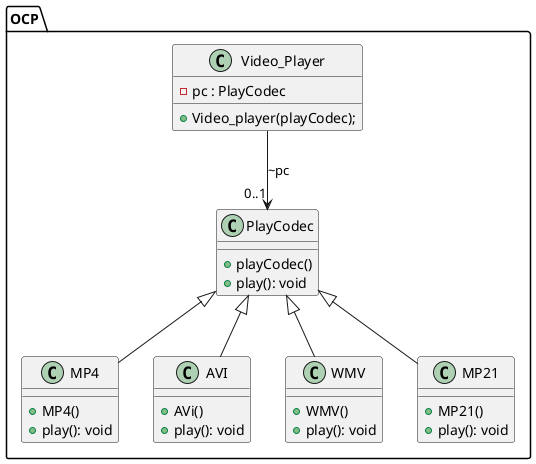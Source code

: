 @startuml
package OCP {
    class MP4 extends PlayCodec {
        + MP4()
        + play(): void
    }

    class AVI extends PlayCodec {
        + AVi()
        + play(): void
    }

    class WMV extends PlayCodec {
        + WMV()
        + play(): void
    }

    class MP21 extends PlayCodec {
        + MP21()
        + play(): void
    }

    class PlayCodec {
        + playCodec()
        + play(): void
    }

    class Video_Player {
        - pc : PlayCodec
        + Video_player(playCodec);
    }
}

Video_Player --> "0..1" PlayCodec : \~pc

@enduml